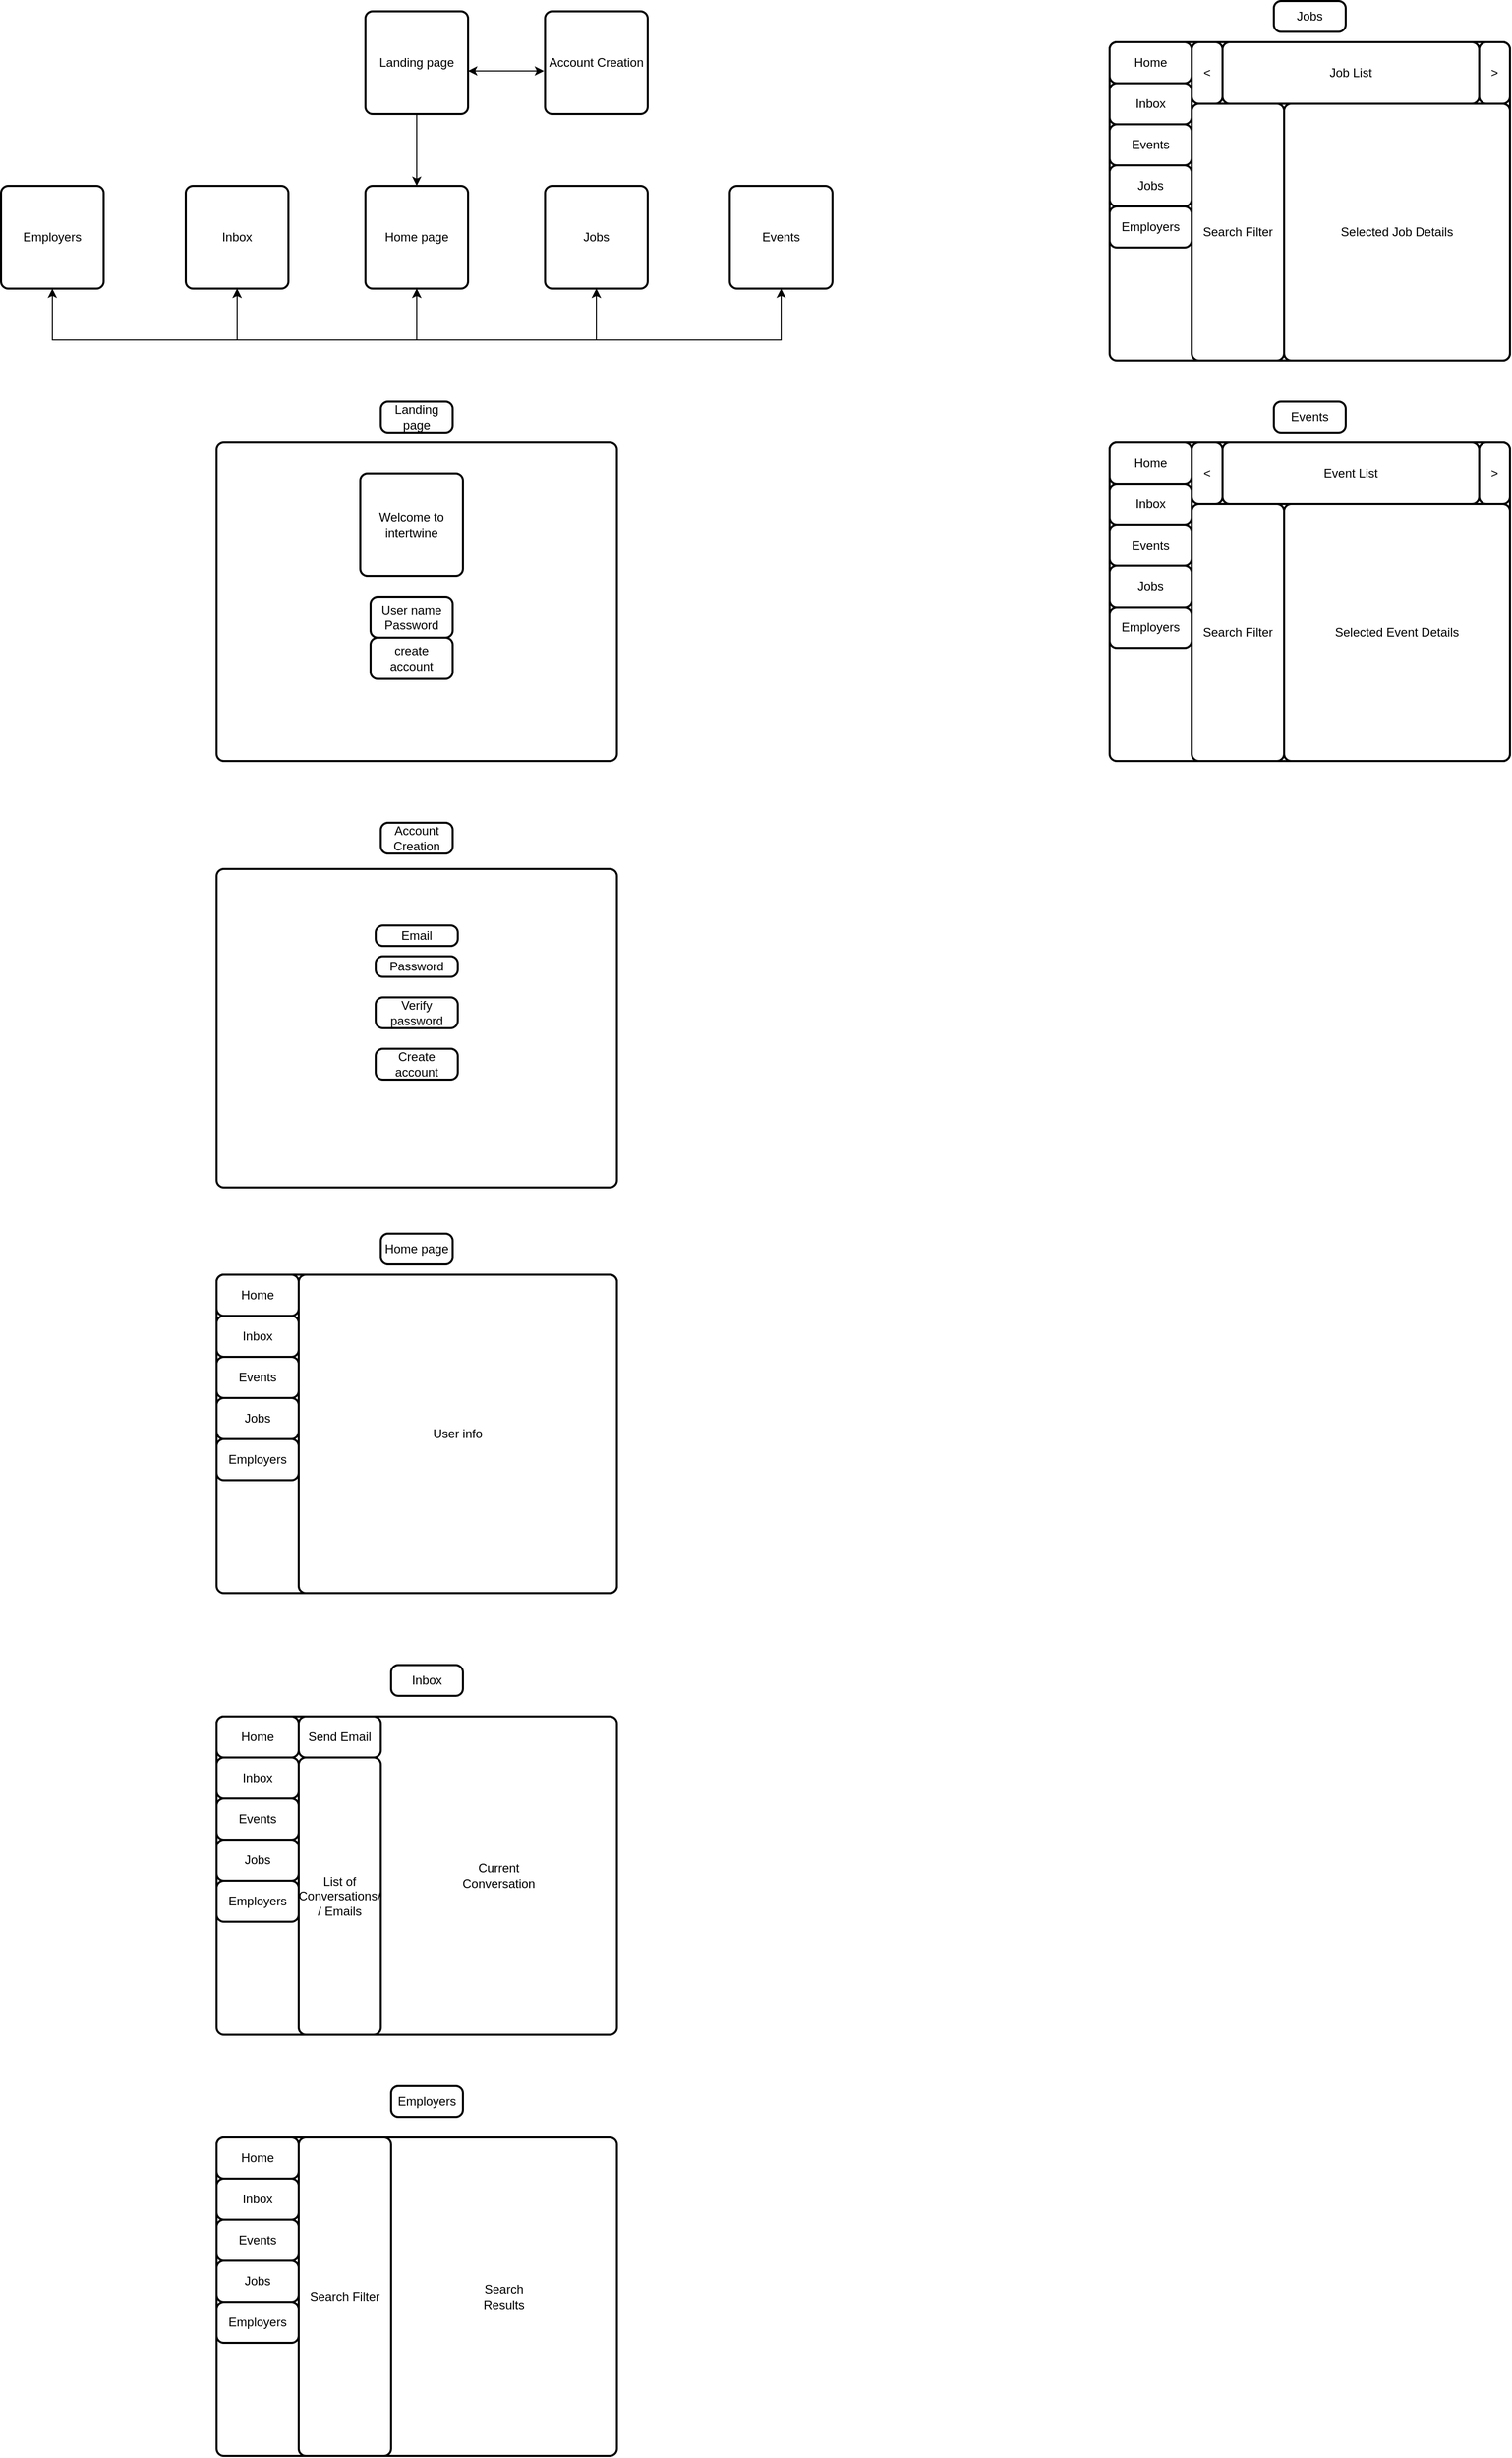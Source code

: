<mxfile version="23.1.2" type="github">
  <diagram name="Page-1" id="A7D3GRE_WMKg31kayhYH">
    <mxGraphModel dx="1674" dy="818" grid="1" gridSize="10" guides="1" tooltips="1" connect="1" arrows="1" fold="1" page="1" pageScale="1" pageWidth="850" pageHeight="1100" math="0" shadow="0">
      <root>
        <mxCell id="0" />
        <mxCell id="1" parent="0" />
        <mxCell id="kPyFVMleTp3-D7-jRQ-X-13" style="edgeStyle=orthogonalEdgeStyle;rounded=0;orthogonalLoop=1;jettySize=auto;html=1;entryX=0.5;entryY=0;entryDx=0;entryDy=0;" parent="1" source="kPyFVMleTp3-D7-jRQ-X-2" target="kPyFVMleTp3-D7-jRQ-X-3" edge="1">
          <mxGeometry relative="1" as="geometry" />
        </mxCell>
        <mxCell id="kPyFVMleTp3-D7-jRQ-X-2" value="Landing page" style="rounded=1;whiteSpace=wrap;html=1;absoluteArcSize=1;arcSize=14;strokeWidth=2;" parent="1" vertex="1">
          <mxGeometry x="375" y="20" width="100" height="100" as="geometry" />
        </mxCell>
        <mxCell id="kPyFVMleTp3-D7-jRQ-X-3" value="Home page" style="rounded=1;whiteSpace=wrap;html=1;absoluteArcSize=1;arcSize=14;strokeWidth=2;" parent="1" vertex="1">
          <mxGeometry x="375" y="190" width="100" height="100" as="geometry" />
        </mxCell>
        <mxCell id="kPyFVMleTp3-D7-jRQ-X-7" value="Employers" style="rounded=1;whiteSpace=wrap;html=1;absoluteArcSize=1;arcSize=14;strokeWidth=2;" parent="1" vertex="1">
          <mxGeometry x="20" y="190" width="100" height="100" as="geometry" />
        </mxCell>
        <mxCell id="kPyFVMleTp3-D7-jRQ-X-8" value="Inbox" style="rounded=1;whiteSpace=wrap;html=1;absoluteArcSize=1;arcSize=14;strokeWidth=2;" parent="1" vertex="1">
          <mxGeometry x="200" y="190" width="100" height="100" as="geometry" />
        </mxCell>
        <mxCell id="kPyFVMleTp3-D7-jRQ-X-10" value="Jobs" style="rounded=1;whiteSpace=wrap;html=1;absoluteArcSize=1;arcSize=14;strokeWidth=2;" parent="1" vertex="1">
          <mxGeometry x="550" y="190" width="100" height="100" as="geometry" />
        </mxCell>
        <mxCell id="kPyFVMleTp3-D7-jRQ-X-11" value="Events" style="rounded=1;whiteSpace=wrap;html=1;absoluteArcSize=1;arcSize=14;strokeWidth=2;" parent="1" vertex="1">
          <mxGeometry x="730" y="190" width="100" height="100" as="geometry" />
        </mxCell>
        <mxCell id="kPyFVMleTp3-D7-jRQ-X-33" value="" style="endArrow=classic;startArrow=classic;html=1;rounded=0;exitX=0.5;exitY=1;exitDx=0;exitDy=0;" parent="1" source="kPyFVMleTp3-D7-jRQ-X-8" edge="1">
          <mxGeometry width="50" height="50" relative="1" as="geometry">
            <mxPoint x="70" y="340" as="sourcePoint" />
            <mxPoint x="70" y="290" as="targetPoint" />
            <Array as="points">
              <mxPoint x="250" y="340" />
              <mxPoint x="70" y="340" />
            </Array>
          </mxGeometry>
        </mxCell>
        <mxCell id="kPyFVMleTp3-D7-jRQ-X-34" value="" style="endArrow=classic;startArrow=classic;html=1;rounded=0;exitX=0.5;exitY=1;exitDx=0;exitDy=0;" parent="1" edge="1">
          <mxGeometry width="50" height="50" relative="1" as="geometry">
            <mxPoint x="780" y="290" as="sourcePoint" />
            <mxPoint x="600" y="290" as="targetPoint" />
            <Array as="points">
              <mxPoint x="780" y="340" />
              <mxPoint x="600" y="340" />
            </Array>
          </mxGeometry>
        </mxCell>
        <mxCell id="kPyFVMleTp3-D7-jRQ-X-37" value="" style="endArrow=classic;startArrow=classic;html=1;rounded=0;exitX=0.5;exitY=1;exitDx=0;exitDy=0;entryX=0.5;entryY=1;entryDx=0;entryDy=0;" parent="1" source="kPyFVMleTp3-D7-jRQ-X-8" target="kPyFVMleTp3-D7-jRQ-X-3" edge="1">
          <mxGeometry width="50" height="50" relative="1" as="geometry">
            <mxPoint x="410" y="250" as="sourcePoint" />
            <mxPoint x="460" y="200" as="targetPoint" />
            <Array as="points">
              <mxPoint x="250" y="340" />
              <mxPoint x="425" y="340" />
            </Array>
          </mxGeometry>
        </mxCell>
        <mxCell id="kPyFVMleTp3-D7-jRQ-X-38" value="" style="endArrow=classic;startArrow=classic;html=1;rounded=0;exitX=0.5;exitY=1;exitDx=0;exitDy=0;entryX=0.5;entryY=1;entryDx=0;entryDy=0;" parent="1" edge="1">
          <mxGeometry width="50" height="50" relative="1" as="geometry">
            <mxPoint x="425" y="290" as="sourcePoint" />
            <mxPoint x="600" y="290" as="targetPoint" />
            <Array as="points">
              <mxPoint x="425" y="340" />
              <mxPoint x="600" y="340" />
            </Array>
          </mxGeometry>
        </mxCell>
        <mxCell id="kPyFVMleTp3-D7-jRQ-X-40" value="" style="rounded=1;whiteSpace=wrap;html=1;absoluteArcSize=1;arcSize=14;strokeWidth=2;" parent="1" vertex="1">
          <mxGeometry x="230" y="440" width="390" height="310" as="geometry" />
        </mxCell>
        <mxCell id="kPyFVMleTp3-D7-jRQ-X-43" value="Landing page" style="rounded=1;whiteSpace=wrap;html=1;absoluteArcSize=1;arcSize=14;strokeWidth=2;" parent="1" vertex="1">
          <mxGeometry x="390" y="400" width="70" height="30" as="geometry" />
        </mxCell>
        <mxCell id="kPyFVMleTp3-D7-jRQ-X-44" value="User name&lt;br&gt;Password" style="rounded=1;whiteSpace=wrap;html=1;absoluteArcSize=1;arcSize=14;strokeWidth=2;" parent="1" vertex="1">
          <mxGeometry x="380" y="590" width="80" height="40" as="geometry" />
        </mxCell>
        <mxCell id="kPyFVMleTp3-D7-jRQ-X-45" value="create account" style="rounded=1;whiteSpace=wrap;html=1;absoluteArcSize=1;arcSize=14;strokeWidth=2;" parent="1" vertex="1">
          <mxGeometry x="380" y="630" width="80" height="40" as="geometry" />
        </mxCell>
        <mxCell id="kPyFVMleTp3-D7-jRQ-X-46" value="Welcome to intertwine" style="rounded=1;whiteSpace=wrap;html=1;absoluteArcSize=1;arcSize=14;strokeWidth=2;" parent="1" vertex="1">
          <mxGeometry x="370" y="470" width="100" height="100" as="geometry" />
        </mxCell>
        <mxCell id="kPyFVMleTp3-D7-jRQ-X-47" value="" style="rounded=1;whiteSpace=wrap;html=1;absoluteArcSize=1;arcSize=14;strokeWidth=2;" parent="1" vertex="1">
          <mxGeometry x="230" y="1250" width="390" height="310" as="geometry" />
        </mxCell>
        <mxCell id="kPyFVMleTp3-D7-jRQ-X-48" value="Home page" style="rounded=1;whiteSpace=wrap;html=1;absoluteArcSize=1;arcSize=14;strokeWidth=2;" parent="1" vertex="1">
          <mxGeometry x="390" y="1210" width="70" height="30" as="geometry" />
        </mxCell>
        <mxCell id="kPyFVMleTp3-D7-jRQ-X-49" value="Inbox" style="rounded=1;whiteSpace=wrap;html=1;absoluteArcSize=1;arcSize=14;strokeWidth=2;" parent="1" vertex="1">
          <mxGeometry x="230" y="1290" width="80" height="40" as="geometry" />
        </mxCell>
        <mxCell id="kPyFVMleTp3-D7-jRQ-X-50" value="Events" style="rounded=1;whiteSpace=wrap;html=1;absoluteArcSize=1;arcSize=14;strokeWidth=2;" parent="1" vertex="1">
          <mxGeometry x="230" y="1330" width="80" height="40" as="geometry" />
        </mxCell>
        <mxCell id="kPyFVMleTp3-D7-jRQ-X-52" value="Jobs" style="rounded=1;whiteSpace=wrap;html=1;absoluteArcSize=1;arcSize=14;strokeWidth=2;" parent="1" vertex="1">
          <mxGeometry x="230" y="1370" width="80" height="40" as="geometry" />
        </mxCell>
        <mxCell id="kPyFVMleTp3-D7-jRQ-X-53" value="Employers" style="rounded=1;whiteSpace=wrap;html=1;absoluteArcSize=1;arcSize=14;strokeWidth=2;" parent="1" vertex="1">
          <mxGeometry x="230" y="1410" width="80" height="40" as="geometry" />
        </mxCell>
        <mxCell id="kPyFVMleTp3-D7-jRQ-X-54" value="Home" style="rounded=1;whiteSpace=wrap;html=1;absoluteArcSize=1;arcSize=14;strokeWidth=2;" parent="1" vertex="1">
          <mxGeometry x="230" y="1250" width="80" height="40" as="geometry" />
        </mxCell>
        <mxCell id="kPyFVMleTp3-D7-jRQ-X-55" value="User info" style="rounded=1;whiteSpace=wrap;html=1;absoluteArcSize=1;arcSize=14;strokeWidth=2;" parent="1" vertex="1">
          <mxGeometry x="310" y="1250" width="310" height="310" as="geometry" />
        </mxCell>
        <mxCell id="kPyFVMleTp3-D7-jRQ-X-56" value="" style="rounded=1;whiteSpace=wrap;html=1;absoluteArcSize=1;arcSize=14;strokeWidth=2;" parent="1" vertex="1">
          <mxGeometry x="230" y="1680" width="390" height="310" as="geometry" />
        </mxCell>
        <mxCell id="kPyFVMleTp3-D7-jRQ-X-57" value="Inbox" style="rounded=1;whiteSpace=wrap;html=1;absoluteArcSize=1;arcSize=14;strokeWidth=2;" parent="1" vertex="1">
          <mxGeometry x="400" y="1630" width="70" height="30" as="geometry" />
        </mxCell>
        <mxCell id="kPyFVMleTp3-D7-jRQ-X-60" value="Inbox" style="rounded=1;whiteSpace=wrap;html=1;absoluteArcSize=1;arcSize=14;strokeWidth=2;" parent="1" vertex="1">
          <mxGeometry x="230" y="1720" width="80" height="40" as="geometry" />
        </mxCell>
        <mxCell id="kPyFVMleTp3-D7-jRQ-X-61" value="Events" style="rounded=1;whiteSpace=wrap;html=1;absoluteArcSize=1;arcSize=14;strokeWidth=2;" parent="1" vertex="1">
          <mxGeometry x="230" y="1760" width="80" height="40" as="geometry" />
        </mxCell>
        <mxCell id="kPyFVMleTp3-D7-jRQ-X-62" value="Jobs" style="rounded=1;whiteSpace=wrap;html=1;absoluteArcSize=1;arcSize=14;strokeWidth=2;" parent="1" vertex="1">
          <mxGeometry x="230" y="1800" width="80" height="40" as="geometry" />
        </mxCell>
        <mxCell id="kPyFVMleTp3-D7-jRQ-X-63" value="Employers" style="rounded=1;whiteSpace=wrap;html=1;absoluteArcSize=1;arcSize=14;strokeWidth=2;" parent="1" vertex="1">
          <mxGeometry x="230" y="1840" width="80" height="40" as="geometry" />
        </mxCell>
        <mxCell id="kPyFVMleTp3-D7-jRQ-X-64" value="Home" style="rounded=1;whiteSpace=wrap;html=1;absoluteArcSize=1;arcSize=14;strokeWidth=2;" parent="1" vertex="1">
          <mxGeometry x="230" y="1680" width="80" height="40" as="geometry" />
        </mxCell>
        <mxCell id="kPyFVMleTp3-D7-jRQ-X-65" value="List of Conversations/&lt;br&gt;/ Emails" style="rounded=1;whiteSpace=wrap;html=1;absoluteArcSize=1;arcSize=14;strokeWidth=2;" parent="1" vertex="1">
          <mxGeometry x="310" y="1720" width="80" height="270" as="geometry" />
        </mxCell>
        <mxCell id="kPyFVMleTp3-D7-jRQ-X-66" value="Current Conversation" style="text;html=1;strokeColor=none;fillColor=none;align=center;verticalAlign=middle;whiteSpace=wrap;rounded=0;" parent="1" vertex="1">
          <mxGeometry x="480" y="1820" width="50" height="30" as="geometry" />
        </mxCell>
        <mxCell id="kPyFVMleTp3-D7-jRQ-X-67" value="" style="rounded=1;whiteSpace=wrap;html=1;absoluteArcSize=1;arcSize=14;strokeWidth=2;" parent="1" vertex="1">
          <mxGeometry x="230" y="2090" width="390" height="310" as="geometry" />
        </mxCell>
        <mxCell id="kPyFVMleTp3-D7-jRQ-X-68" value="Employers" style="rounded=1;whiteSpace=wrap;html=1;absoluteArcSize=1;arcSize=14;strokeWidth=2;" parent="1" vertex="1">
          <mxGeometry x="400" y="2040" width="70" height="30" as="geometry" />
        </mxCell>
        <mxCell id="kPyFVMleTp3-D7-jRQ-X-69" value="Inbox" style="rounded=1;whiteSpace=wrap;html=1;absoluteArcSize=1;arcSize=14;strokeWidth=2;" parent="1" vertex="1">
          <mxGeometry x="230" y="2130" width="80" height="40" as="geometry" />
        </mxCell>
        <mxCell id="kPyFVMleTp3-D7-jRQ-X-70" value="Events" style="rounded=1;whiteSpace=wrap;html=1;absoluteArcSize=1;arcSize=14;strokeWidth=2;" parent="1" vertex="1">
          <mxGeometry x="230" y="2170" width="80" height="40" as="geometry" />
        </mxCell>
        <mxCell id="kPyFVMleTp3-D7-jRQ-X-71" value="Jobs" style="rounded=1;whiteSpace=wrap;html=1;absoluteArcSize=1;arcSize=14;strokeWidth=2;" parent="1" vertex="1">
          <mxGeometry x="230" y="2210" width="80" height="40" as="geometry" />
        </mxCell>
        <mxCell id="kPyFVMleTp3-D7-jRQ-X-72" value="Employers" style="rounded=1;whiteSpace=wrap;html=1;absoluteArcSize=1;arcSize=14;strokeWidth=2;" parent="1" vertex="1">
          <mxGeometry x="230" y="2250" width="80" height="40" as="geometry" />
        </mxCell>
        <mxCell id="kPyFVMleTp3-D7-jRQ-X-73" value="Home" style="rounded=1;whiteSpace=wrap;html=1;absoluteArcSize=1;arcSize=14;strokeWidth=2;" parent="1" vertex="1">
          <mxGeometry x="230" y="2090" width="80" height="40" as="geometry" />
        </mxCell>
        <mxCell id="kPyFVMleTp3-D7-jRQ-X-76" value="Search Filter" style="rounded=1;whiteSpace=wrap;html=1;absoluteArcSize=1;arcSize=14;strokeWidth=2;" parent="1" vertex="1">
          <mxGeometry x="310" y="2090" width="90" height="310" as="geometry" />
        </mxCell>
        <mxCell id="kPyFVMleTp3-D7-jRQ-X-77" value="Search Results" style="text;html=1;strokeColor=none;fillColor=none;align=center;verticalAlign=middle;whiteSpace=wrap;rounded=0;" parent="1" vertex="1">
          <mxGeometry x="480" y="2230" width="60" height="30" as="geometry" />
        </mxCell>
        <mxCell id="kPyFVMleTp3-D7-jRQ-X-78" value="Account Creation" style="rounded=1;whiteSpace=wrap;html=1;absoluteArcSize=1;arcSize=14;strokeWidth=2;" parent="1" vertex="1">
          <mxGeometry x="550" y="20" width="100" height="100" as="geometry" />
        </mxCell>
        <mxCell id="kPyFVMleTp3-D7-jRQ-X-79" value="" style="endArrow=classic;startArrow=classic;html=1;rounded=0;entryX=-0.01;entryY=0.58;entryDx=0;entryDy=0;entryPerimeter=0;exitX=1;exitY=0.58;exitDx=0;exitDy=0;exitPerimeter=0;" parent="1" source="kPyFVMleTp3-D7-jRQ-X-2" target="kPyFVMleTp3-D7-jRQ-X-78" edge="1">
          <mxGeometry width="50" height="50" relative="1" as="geometry">
            <mxPoint x="480" y="95" as="sourcePoint" />
            <mxPoint x="530" y="45" as="targetPoint" />
          </mxGeometry>
        </mxCell>
        <mxCell id="kPyFVMleTp3-D7-jRQ-X-80" value="" style="rounded=1;whiteSpace=wrap;html=1;absoluteArcSize=1;arcSize=14;strokeWidth=2;" parent="1" vertex="1">
          <mxGeometry x="230" y="855" width="390" height="310" as="geometry" />
        </mxCell>
        <mxCell id="kPyFVMleTp3-D7-jRQ-X-81" value="Account Creation" style="rounded=1;whiteSpace=wrap;html=1;absoluteArcSize=1;arcSize=14;strokeWidth=2;" parent="1" vertex="1">
          <mxGeometry x="390" y="810" width="70" height="30" as="geometry" />
        </mxCell>
        <mxCell id="kPyFVMleTp3-D7-jRQ-X-82" value="Email" style="rounded=1;whiteSpace=wrap;html=1;absoluteArcSize=1;arcSize=14;strokeWidth=2;" parent="1" vertex="1">
          <mxGeometry x="385" y="910" width="80" height="20" as="geometry" />
        </mxCell>
        <mxCell id="kPyFVMleTp3-D7-jRQ-X-85" value="Password" style="rounded=1;whiteSpace=wrap;html=1;absoluteArcSize=1;arcSize=14;strokeWidth=2;" parent="1" vertex="1">
          <mxGeometry x="385" y="940" width="80" height="20" as="geometry" />
        </mxCell>
        <mxCell id="kPyFVMleTp3-D7-jRQ-X-86" value="Verify password" style="rounded=1;whiteSpace=wrap;html=1;absoluteArcSize=1;arcSize=14;strokeWidth=2;" parent="1" vertex="1">
          <mxGeometry x="385" y="980" width="80" height="30" as="geometry" />
        </mxCell>
        <mxCell id="ma0cwVclpwPbbtHwFEp9-1" value="" style="rounded=1;whiteSpace=wrap;html=1;absoluteArcSize=1;arcSize=14;strokeWidth=2;" vertex="1" parent="1">
          <mxGeometry x="1100" y="50" width="390" height="310" as="geometry" />
        </mxCell>
        <mxCell id="ma0cwVclpwPbbtHwFEp9-2" value="Jobs" style="rounded=1;whiteSpace=wrap;html=1;absoluteArcSize=1;arcSize=14;strokeWidth=2;" vertex="1" parent="1">
          <mxGeometry x="1260" y="10" width="70" height="30" as="geometry" />
        </mxCell>
        <mxCell id="ma0cwVclpwPbbtHwFEp9-3" value="Job List" style="rounded=1;whiteSpace=wrap;html=1;absoluteArcSize=1;arcSize=14;strokeWidth=2;" vertex="1" parent="1">
          <mxGeometry x="1210" y="50" width="250" height="60" as="geometry" />
        </mxCell>
        <mxCell id="ma0cwVclpwPbbtHwFEp9-4" value="Selected Job Details" style="rounded=1;whiteSpace=wrap;html=1;absoluteArcSize=1;arcSize=14;strokeWidth=2;" vertex="1" parent="1">
          <mxGeometry x="1270" y="110" width="220" height="250" as="geometry" />
        </mxCell>
        <mxCell id="ma0cwVclpwPbbtHwFEp9-5" value="&amp;lt;" style="rounded=1;whiteSpace=wrap;html=1;absoluteArcSize=1;arcSize=14;strokeWidth=2;" vertex="1" parent="1">
          <mxGeometry x="1180" y="50" width="30" height="60" as="geometry" />
        </mxCell>
        <mxCell id="ma0cwVclpwPbbtHwFEp9-6" value="Inbox" style="rounded=1;whiteSpace=wrap;html=1;absoluteArcSize=1;arcSize=14;strokeWidth=2;" vertex="1" parent="1">
          <mxGeometry x="1100" y="90" width="80" height="40" as="geometry" />
        </mxCell>
        <mxCell id="ma0cwVclpwPbbtHwFEp9-7" value="Events" style="rounded=1;whiteSpace=wrap;html=1;absoluteArcSize=1;arcSize=14;strokeWidth=2;" vertex="1" parent="1">
          <mxGeometry x="1100" y="130" width="80" height="40" as="geometry" />
        </mxCell>
        <mxCell id="ma0cwVclpwPbbtHwFEp9-8" value="Jobs" style="rounded=1;whiteSpace=wrap;html=1;absoluteArcSize=1;arcSize=14;strokeWidth=2;" vertex="1" parent="1">
          <mxGeometry x="1100" y="170" width="80" height="40" as="geometry" />
        </mxCell>
        <mxCell id="ma0cwVclpwPbbtHwFEp9-9" value="Employers" style="rounded=1;whiteSpace=wrap;html=1;absoluteArcSize=1;arcSize=14;strokeWidth=2;" vertex="1" parent="1">
          <mxGeometry x="1100" y="210" width="80" height="40" as="geometry" />
        </mxCell>
        <mxCell id="ma0cwVclpwPbbtHwFEp9-10" value="Home" style="rounded=1;whiteSpace=wrap;html=1;absoluteArcSize=1;arcSize=14;strokeWidth=2;" vertex="1" parent="1">
          <mxGeometry x="1100" y="50" width="80" height="40" as="geometry" />
        </mxCell>
        <mxCell id="ma0cwVclpwPbbtHwFEp9-11" value="&amp;gt;" style="rounded=1;whiteSpace=wrap;html=1;absoluteArcSize=1;arcSize=14;strokeWidth=2;" vertex="1" parent="1">
          <mxGeometry x="1460" y="50" width="30" height="60" as="geometry" />
        </mxCell>
        <mxCell id="ma0cwVclpwPbbtHwFEp9-13" value="Search Filter" style="rounded=1;whiteSpace=wrap;html=1;absoluteArcSize=1;arcSize=14;strokeWidth=2;" vertex="1" parent="1">
          <mxGeometry x="1180" y="110" width="90" height="250" as="geometry" />
        </mxCell>
        <mxCell id="ma0cwVclpwPbbtHwFEp9-15" value="" style="rounded=1;whiteSpace=wrap;html=1;absoluteArcSize=1;arcSize=14;strokeWidth=2;" vertex="1" parent="1">
          <mxGeometry x="1100" y="440" width="390" height="310" as="geometry" />
        </mxCell>
        <mxCell id="ma0cwVclpwPbbtHwFEp9-16" value="Events" style="rounded=1;whiteSpace=wrap;html=1;absoluteArcSize=1;arcSize=14;strokeWidth=2;" vertex="1" parent="1">
          <mxGeometry x="1260" y="400" width="70" height="30" as="geometry" />
        </mxCell>
        <mxCell id="ma0cwVclpwPbbtHwFEp9-17" value="Event List" style="rounded=1;whiteSpace=wrap;html=1;absoluteArcSize=1;arcSize=14;strokeWidth=2;" vertex="1" parent="1">
          <mxGeometry x="1210" y="440" width="250" height="60" as="geometry" />
        </mxCell>
        <mxCell id="ma0cwVclpwPbbtHwFEp9-18" value="Selected Event Details" style="rounded=1;whiteSpace=wrap;html=1;absoluteArcSize=1;arcSize=14;strokeWidth=2;" vertex="1" parent="1">
          <mxGeometry x="1270" y="500" width="220" height="250" as="geometry" />
        </mxCell>
        <mxCell id="ma0cwVclpwPbbtHwFEp9-19" value="&amp;lt;" style="rounded=1;whiteSpace=wrap;html=1;absoluteArcSize=1;arcSize=14;strokeWidth=2;" vertex="1" parent="1">
          <mxGeometry x="1180" y="440" width="30" height="60" as="geometry" />
        </mxCell>
        <mxCell id="ma0cwVclpwPbbtHwFEp9-20" value="Inbox" style="rounded=1;whiteSpace=wrap;html=1;absoluteArcSize=1;arcSize=14;strokeWidth=2;" vertex="1" parent="1">
          <mxGeometry x="1100" y="480" width="80" height="40" as="geometry" />
        </mxCell>
        <mxCell id="ma0cwVclpwPbbtHwFEp9-21" value="Events" style="rounded=1;whiteSpace=wrap;html=1;absoluteArcSize=1;arcSize=14;strokeWidth=2;" vertex="1" parent="1">
          <mxGeometry x="1100" y="520" width="80" height="40" as="geometry" />
        </mxCell>
        <mxCell id="ma0cwVclpwPbbtHwFEp9-22" value="Jobs" style="rounded=1;whiteSpace=wrap;html=1;absoluteArcSize=1;arcSize=14;strokeWidth=2;" vertex="1" parent="1">
          <mxGeometry x="1100" y="560" width="80" height="40" as="geometry" />
        </mxCell>
        <mxCell id="ma0cwVclpwPbbtHwFEp9-23" value="Employers" style="rounded=1;whiteSpace=wrap;html=1;absoluteArcSize=1;arcSize=14;strokeWidth=2;" vertex="1" parent="1">
          <mxGeometry x="1100" y="600" width="80" height="40" as="geometry" />
        </mxCell>
        <mxCell id="ma0cwVclpwPbbtHwFEp9-24" value="Home" style="rounded=1;whiteSpace=wrap;html=1;absoluteArcSize=1;arcSize=14;strokeWidth=2;" vertex="1" parent="1">
          <mxGeometry x="1100" y="440" width="80" height="40" as="geometry" />
        </mxCell>
        <mxCell id="ma0cwVclpwPbbtHwFEp9-25" value="&amp;gt;" style="rounded=1;whiteSpace=wrap;html=1;absoluteArcSize=1;arcSize=14;strokeWidth=2;" vertex="1" parent="1">
          <mxGeometry x="1460" y="440" width="30" height="60" as="geometry" />
        </mxCell>
        <mxCell id="ma0cwVclpwPbbtHwFEp9-26" value="Search Filter" style="rounded=1;whiteSpace=wrap;html=1;absoluteArcSize=1;arcSize=14;strokeWidth=2;" vertex="1" parent="1">
          <mxGeometry x="1180" y="500" width="90" height="250" as="geometry" />
        </mxCell>
        <mxCell id="ma0cwVclpwPbbtHwFEp9-27" value="Create account" style="rounded=1;whiteSpace=wrap;html=1;absoluteArcSize=1;arcSize=14;strokeWidth=2;" vertex="1" parent="1">
          <mxGeometry x="385" y="1030" width="80" height="30" as="geometry" />
        </mxCell>
        <mxCell id="ma0cwVclpwPbbtHwFEp9-28" value="Send Email" style="rounded=1;whiteSpace=wrap;html=1;absoluteArcSize=1;arcSize=14;strokeWidth=2;" vertex="1" parent="1">
          <mxGeometry x="310" y="1680" width="80" height="40" as="geometry" />
        </mxCell>
      </root>
    </mxGraphModel>
  </diagram>
</mxfile>
